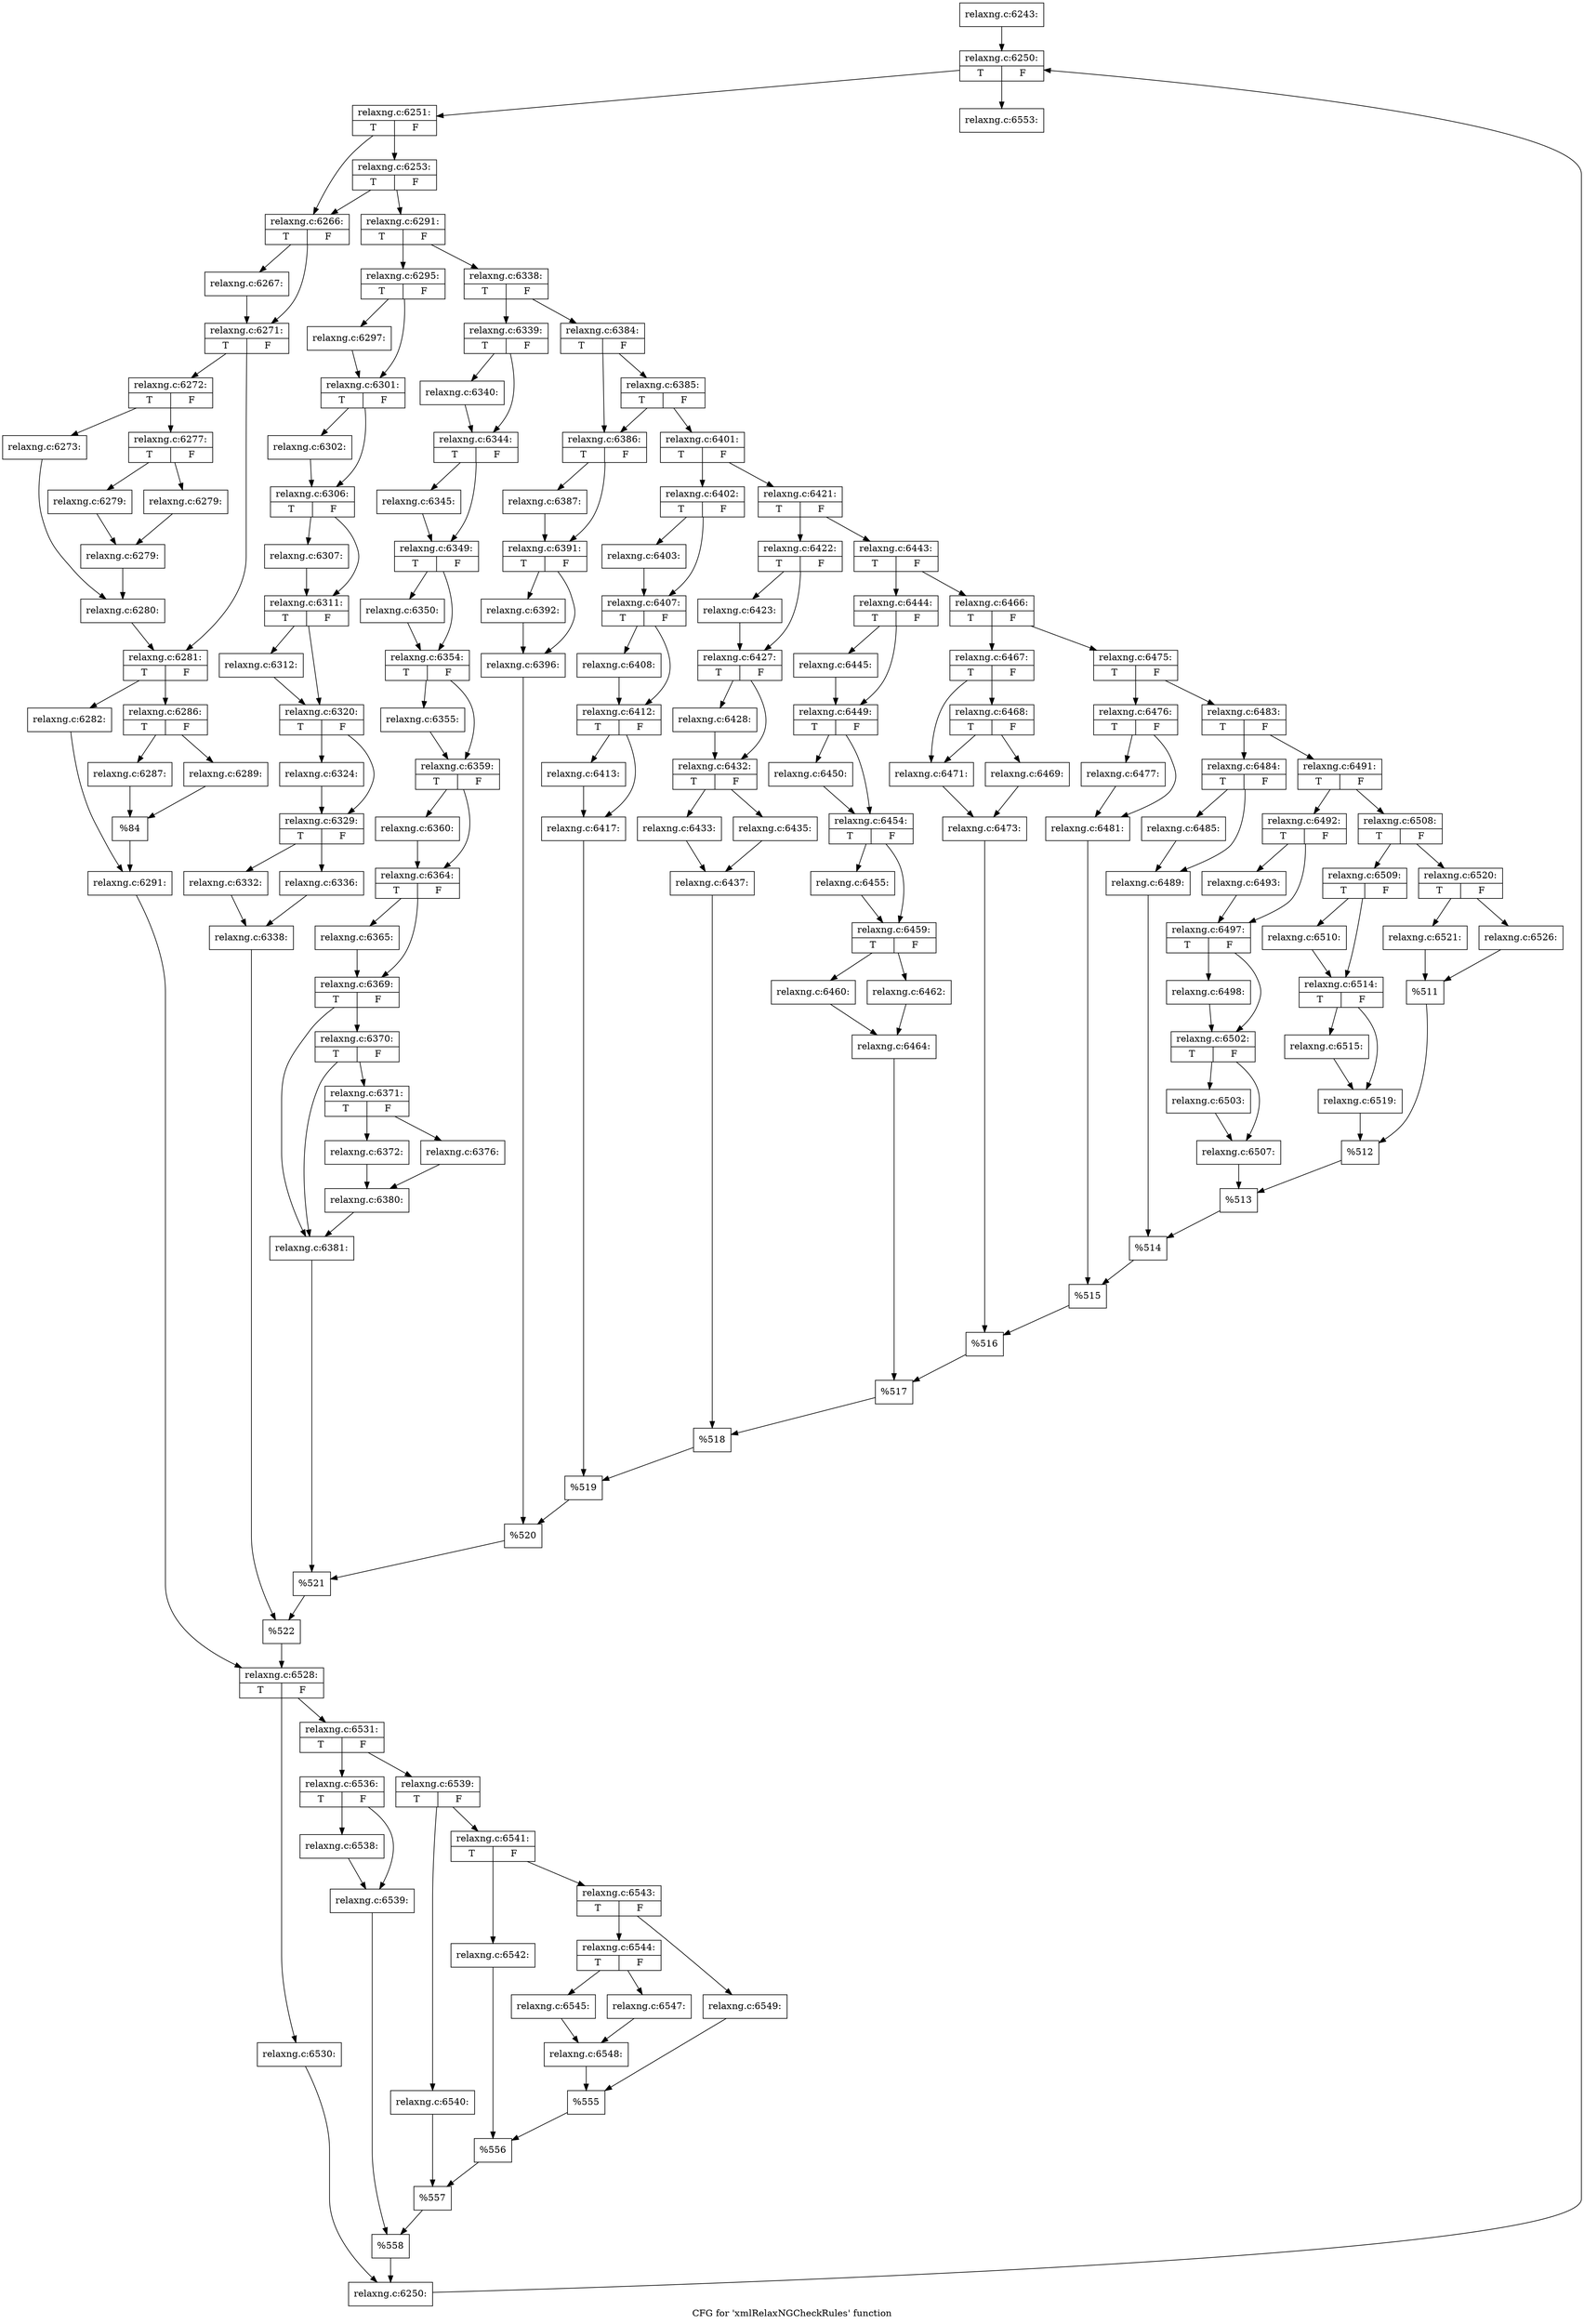 digraph "CFG for 'xmlRelaxNGCheckRules' function" {
	label="CFG for 'xmlRelaxNGCheckRules' function";

	Node0x3d83010 [shape=record,label="{relaxng.c:6243:}"];
	Node0x3d83010 -> Node0x3da1f40;
	Node0x3da1f40 [shape=record,label="{relaxng.c:6250:|{<s0>T|<s1>F}}"];
	Node0x3da1f40 -> Node0x3da2330;
	Node0x3da1f40 -> Node0x3da2160;
	Node0x3da2330 [shape=record,label="{relaxng.c:6251:|{<s0>T|<s1>F}}"];
	Node0x3da2330 -> Node0x3da2580;
	Node0x3da2330 -> Node0x3da2670;
	Node0x3da2670 [shape=record,label="{relaxng.c:6253:|{<s0>T|<s1>F}}"];
	Node0x3da2670 -> Node0x3da2580;
	Node0x3da2670 -> Node0x3da2620;
	Node0x3da2580 [shape=record,label="{relaxng.c:6266:|{<s0>T|<s1>F}}"];
	Node0x3da2580 -> Node0x3da2e60;
	Node0x3da2580 -> Node0x3da2eb0;
	Node0x3da2e60 [shape=record,label="{relaxng.c:6267:}"];
	Node0x3da2e60 -> Node0x3da2eb0;
	Node0x3da2eb0 [shape=record,label="{relaxng.c:6271:|{<s0>T|<s1>F}}"];
	Node0x3da2eb0 -> Node0x3c37a40;
	Node0x3da2eb0 -> Node0x3c37a90;
	Node0x3c37a40 [shape=record,label="{relaxng.c:6272:|{<s0>T|<s1>F}}"];
	Node0x3c37a40 -> Node0x3c37f80;
	Node0x3c37a40 -> Node0x3c38020;
	Node0x3c37f80 [shape=record,label="{relaxng.c:6273:}"];
	Node0x3c37f80 -> Node0x3c37fd0;
	Node0x3c38020 [shape=record,label="{relaxng.c:6277:|{<s0>T|<s1>F}}"];
	Node0x3c38020 -> Node0x3c3eca0;
	Node0x3c38020 -> Node0x3c3ecf0;
	Node0x3c3eca0 [shape=record,label="{relaxng.c:6279:}"];
	Node0x3c3eca0 -> Node0x3c3ed40;
	Node0x3c3ecf0 [shape=record,label="{relaxng.c:6279:}"];
	Node0x3c3ecf0 -> Node0x3c3ed40;
	Node0x3c3ed40 [shape=record,label="{relaxng.c:6279:}"];
	Node0x3c3ed40 -> Node0x3c37fd0;
	Node0x3c37fd0 [shape=record,label="{relaxng.c:6280:}"];
	Node0x3c37fd0 -> Node0x3c37a90;
	Node0x3c37a90 [shape=record,label="{relaxng.c:6281:|{<s0>T|<s1>F}}"];
	Node0x3c37a90 -> Node0x3da75a0;
	Node0x3c37a90 -> Node0x3da7640;
	Node0x3da75a0 [shape=record,label="{relaxng.c:6282:}"];
	Node0x3da75a0 -> Node0x3da75f0;
	Node0x3da7640 [shape=record,label="{relaxng.c:6286:|{<s0>T|<s1>F}}"];
	Node0x3da7640 -> Node0x3da8970;
	Node0x3da7640 -> Node0x3da8a10;
	Node0x3da8970 [shape=record,label="{relaxng.c:6287:}"];
	Node0x3da8970 -> Node0x3da89c0;
	Node0x3da8a10 [shape=record,label="{relaxng.c:6289:}"];
	Node0x3da8a10 -> Node0x3da89c0;
	Node0x3da89c0 [shape=record,label="{%84}"];
	Node0x3da89c0 -> Node0x3da75f0;
	Node0x3da75f0 [shape=record,label="{relaxng.c:6291:}"];
	Node0x3da75f0 -> Node0x3da25d0;
	Node0x3da2620 [shape=record,label="{relaxng.c:6291:|{<s0>T|<s1>F}}"];
	Node0x3da2620 -> Node0x3da97f0;
	Node0x3da2620 -> Node0x3da9890;
	Node0x3da97f0 [shape=record,label="{relaxng.c:6295:|{<s0>T|<s1>F}}"];
	Node0x3da97f0 -> Node0x3daa5c0;
	Node0x3da97f0 -> Node0x3daa8e0;
	Node0x3daa5c0 [shape=record,label="{relaxng.c:6297:}"];
	Node0x3daa5c0 -> Node0x3daa8e0;
	Node0x3daa8e0 [shape=record,label="{relaxng.c:6301:|{<s0>T|<s1>F}}"];
	Node0x3daa8e0 -> Node0x3dab050;
	Node0x3daa8e0 -> Node0x3dab0a0;
	Node0x3dab050 [shape=record,label="{relaxng.c:6302:}"];
	Node0x3dab050 -> Node0x3dab0a0;
	Node0x3dab0a0 [shape=record,label="{relaxng.c:6306:|{<s0>T|<s1>F}}"];
	Node0x3dab0a0 -> Node0x3dabab0;
	Node0x3dab0a0 -> Node0x3dabb00;
	Node0x3dabab0 [shape=record,label="{relaxng.c:6307:}"];
	Node0x3dabab0 -> Node0x3dabb00;
	Node0x3dabb00 [shape=record,label="{relaxng.c:6311:|{<s0>T|<s1>F}}"];
	Node0x3dabb00 -> Node0x3dac510;
	Node0x3dabb00 -> Node0x3dac560;
	Node0x3dac510 [shape=record,label="{relaxng.c:6312:}"];
	Node0x3dac510 -> Node0x3dac560;
	Node0x3dac560 [shape=record,label="{relaxng.c:6320:|{<s0>T|<s1>F}}"];
	Node0x3dac560 -> Node0x3dad580;
	Node0x3dac560 -> Node0x3dad5d0;
	Node0x3dad580 [shape=record,label="{relaxng.c:6324:}"];
	Node0x3dad580 -> Node0x3dad5d0;
	Node0x3dad5d0 [shape=record,label="{relaxng.c:6329:|{<s0>T|<s1>F}}"];
	Node0x3dad5d0 -> Node0x3dae770;
	Node0x3dad5d0 -> Node0x3dae810;
	Node0x3dae770 [shape=record,label="{relaxng.c:6332:}"];
	Node0x3dae770 -> Node0x3dae7c0;
	Node0x3dae810 [shape=record,label="{relaxng.c:6336:}"];
	Node0x3dae810 -> Node0x3dae7c0;
	Node0x3dae7c0 [shape=record,label="{relaxng.c:6338:}"];
	Node0x3dae7c0 -> Node0x3da9840;
	Node0x3da9890 [shape=record,label="{relaxng.c:6338:|{<s0>T|<s1>F}}"];
	Node0x3da9890 -> Node0x3daf620;
	Node0x3da9890 -> Node0x3daf6c0;
	Node0x3daf620 [shape=record,label="{relaxng.c:6339:|{<s0>T|<s1>F}}"];
	Node0x3daf620 -> Node0x3dafbb0;
	Node0x3daf620 -> Node0x3dafc00;
	Node0x3dafbb0 [shape=record,label="{relaxng.c:6340:}"];
	Node0x3dafbb0 -> Node0x3dafc00;
	Node0x3dafc00 [shape=record,label="{relaxng.c:6344:|{<s0>T|<s1>F}}"];
	Node0x3dafc00 -> Node0x3db06b0;
	Node0x3dafc00 -> Node0x3db0700;
	Node0x3db06b0 [shape=record,label="{relaxng.c:6345:}"];
	Node0x3db06b0 -> Node0x3db0700;
	Node0x3db0700 [shape=record,label="{relaxng.c:6349:|{<s0>T|<s1>F}}"];
	Node0x3db0700 -> Node0x3db1210;
	Node0x3db0700 -> Node0x3db1260;
	Node0x3db1210 [shape=record,label="{relaxng.c:6350:}"];
	Node0x3db1210 -> Node0x3db1260;
	Node0x3db1260 [shape=record,label="{relaxng.c:6354:|{<s0>T|<s1>F}}"];
	Node0x3db1260 -> Node0x3db1d70;
	Node0x3db1260 -> Node0x3db1dc0;
	Node0x3db1d70 [shape=record,label="{relaxng.c:6355:}"];
	Node0x3db1d70 -> Node0x3db1dc0;
	Node0x3db1dc0 [shape=record,label="{relaxng.c:6359:|{<s0>T|<s1>F}}"];
	Node0x3db1dc0 -> Node0x3db2920;
	Node0x3db1dc0 -> Node0x3db2970;
	Node0x3db2920 [shape=record,label="{relaxng.c:6360:}"];
	Node0x3db2920 -> Node0x3db2970;
	Node0x3db2970 [shape=record,label="{relaxng.c:6364:|{<s0>T|<s1>F}}"];
	Node0x3db2970 -> Node0x3db3480;
	Node0x3db2970 -> Node0x3db34d0;
	Node0x3db3480 [shape=record,label="{relaxng.c:6365:}"];
	Node0x3db3480 -> Node0x3db34d0;
	Node0x3db34d0 [shape=record,label="{relaxng.c:6369:|{<s0>T|<s1>F}}"];
	Node0x3db34d0 -> Node0x3db4030;
	Node0x3db34d0 -> Node0x3db4080;
	Node0x3db4080 [shape=record,label="{relaxng.c:6370:|{<s0>T|<s1>F}}"];
	Node0x3db4080 -> Node0x3db3fe0;
	Node0x3db4080 -> Node0x3db4030;
	Node0x3db3fe0 [shape=record,label="{relaxng.c:6371:|{<s0>T|<s1>F}}"];
	Node0x3db3fe0 -> Node0x3db4820;
	Node0x3db3fe0 -> Node0x3db48c0;
	Node0x3db4820 [shape=record,label="{relaxng.c:6372:}"];
	Node0x3db4820 -> Node0x3db4870;
	Node0x3db48c0 [shape=record,label="{relaxng.c:6376:}"];
	Node0x3db48c0 -> Node0x3db4870;
	Node0x3db4870 [shape=record,label="{relaxng.c:6380:}"];
	Node0x3db4870 -> Node0x3db4030;
	Node0x3db4030 [shape=record,label="{relaxng.c:6381:}"];
	Node0x3db4030 -> Node0x3daf670;
	Node0x3daf6c0 [shape=record,label="{relaxng.c:6384:|{<s0>T|<s1>F}}"];
	Node0x3daf6c0 -> Node0x3db6630;
	Node0x3daf6c0 -> Node0x3db6720;
	Node0x3db6720 [shape=record,label="{relaxng.c:6385:|{<s0>T|<s1>F}}"];
	Node0x3db6720 -> Node0x3db6630;
	Node0x3db6720 -> Node0x3db66d0;
	Node0x3db6630 [shape=record,label="{relaxng.c:6386:|{<s0>T|<s1>F}}"];
	Node0x3db6630 -> Node0x3db6f70;
	Node0x3db6630 -> Node0x3db6fc0;
	Node0x3db6f70 [shape=record,label="{relaxng.c:6387:}"];
	Node0x3db6f70 -> Node0x3db6fc0;
	Node0x3db6fc0 [shape=record,label="{relaxng.c:6391:|{<s0>T|<s1>F}}"];
	Node0x3db6fc0 -> Node0x3db7a70;
	Node0x3db6fc0 -> Node0x3db7ac0;
	Node0x3db7a70 [shape=record,label="{relaxng.c:6392:}"];
	Node0x3db7a70 -> Node0x3db7ac0;
	Node0x3db7ac0 [shape=record,label="{relaxng.c:6396:}"];
	Node0x3db7ac0 -> Node0x3db6680;
	Node0x3db66d0 [shape=record,label="{relaxng.c:6401:|{<s0>T|<s1>F}}"];
	Node0x3db66d0 -> Node0x378e410;
	Node0x3db66d0 -> Node0x3db9a20;
	Node0x378e410 [shape=record,label="{relaxng.c:6402:|{<s0>T|<s1>F}}"];
	Node0x378e410 -> Node0x3db9f10;
	Node0x378e410 -> Node0x3db9f60;
	Node0x3db9f10 [shape=record,label="{relaxng.c:6403:}"];
	Node0x3db9f10 -> Node0x3db9f60;
	Node0x3db9f60 [shape=record,label="{relaxng.c:6407:|{<s0>T|<s1>F}}"];
	Node0x3db9f60 -> Node0x3dba7a0;
	Node0x3db9f60 -> Node0x3dba7f0;
	Node0x3dba7a0 [shape=record,label="{relaxng.c:6408:}"];
	Node0x3dba7a0 -> Node0x3dba7f0;
	Node0x3dba7f0 [shape=record,label="{relaxng.c:6412:|{<s0>T|<s1>F}}"];
	Node0x3dba7f0 -> Node0x3dbb200;
	Node0x3dba7f0 -> Node0x3dbb250;
	Node0x3dbb200 [shape=record,label="{relaxng.c:6413:}"];
	Node0x3dbb200 -> Node0x3dbb250;
	Node0x3dbb250 [shape=record,label="{relaxng.c:6417:}"];
	Node0x3dbb250 -> Node0x3db9a70;
	Node0x3db9a20 [shape=record,label="{relaxng.c:6421:|{<s0>T|<s1>F}}"];
	Node0x3db9a20 -> Node0x3dbc5a0;
	Node0x3db9a20 -> Node0x3dbc640;
	Node0x3dbc5a0 [shape=record,label="{relaxng.c:6422:|{<s0>T|<s1>F}}"];
	Node0x3dbc5a0 -> Node0x3dbcab0;
	Node0x3dbc5a0 -> Node0x3dbcb00;
	Node0x3dbcab0 [shape=record,label="{relaxng.c:6423:}"];
	Node0x3dbcab0 -> Node0x3dbcb00;
	Node0x3dbcb00 [shape=record,label="{relaxng.c:6427:|{<s0>T|<s1>F}}"];
	Node0x3dbcb00 -> Node0x3dbd4b0;
	Node0x3dbcb00 -> Node0x3dbd500;
	Node0x3dbd4b0 [shape=record,label="{relaxng.c:6428:}"];
	Node0x3dbd4b0 -> Node0x3dbd500;
	Node0x3dbd500 [shape=record,label="{relaxng.c:6432:|{<s0>T|<s1>F}}"];
	Node0x3dbd500 -> Node0x3dbe000;
	Node0x3dbd500 -> Node0x3dbe0a0;
	Node0x3dbe000 [shape=record,label="{relaxng.c:6433:}"];
	Node0x3dbe000 -> Node0x3dbe050;
	Node0x3dbe0a0 [shape=record,label="{relaxng.c:6435:}"];
	Node0x3dbe0a0 -> Node0x3dbe050;
	Node0x3dbe050 [shape=record,label="{relaxng.c:6437:}"];
	Node0x3dbe050 -> Node0x3dbc5f0;
	Node0x3dbc640 [shape=record,label="{relaxng.c:6443:|{<s0>T|<s1>F}}"];
	Node0x3dbc640 -> Node0x3dbf1f0;
	Node0x3dbc640 -> Node0x3dbf290;
	Node0x3dbf1f0 [shape=record,label="{relaxng.c:6444:|{<s0>T|<s1>F}}"];
	Node0x3dbf1f0 -> Node0x3dbf780;
	Node0x3dbf1f0 -> Node0x3dbf7d0;
	Node0x3dbf780 [shape=record,label="{relaxng.c:6445:}"];
	Node0x3dbf780 -> Node0x3dbf7d0;
	Node0x3dbf7d0 [shape=record,label="{relaxng.c:6449:|{<s0>T|<s1>F}}"];
	Node0x3dbf7d0 -> Node0x3dc0280;
	Node0x3dbf7d0 -> Node0x3dc02d0;
	Node0x3dc0280 [shape=record,label="{relaxng.c:6450:}"];
	Node0x3dc0280 -> Node0x3dc02d0;
	Node0x3dc02d0 [shape=record,label="{relaxng.c:6454:|{<s0>T|<s1>F}}"];
	Node0x3dc02d0 -> Node0x3baf370;
	Node0x3dc02d0 -> Node0x3baf3c0;
	Node0x3baf370 [shape=record,label="{relaxng.c:6455:}"];
	Node0x3baf370 -> Node0x3baf3c0;
	Node0x3baf3c0 [shape=record,label="{relaxng.c:6459:|{<s0>T|<s1>F}}"];
	Node0x3baf3c0 -> Node0x3bafe90;
	Node0x3baf3c0 -> Node0x3baff30;
	Node0x3bafe90 [shape=record,label="{relaxng.c:6460:}"];
	Node0x3bafe90 -> Node0x3bafee0;
	Node0x3baff30 [shape=record,label="{relaxng.c:6462:}"];
	Node0x3baff30 -> Node0x3bafee0;
	Node0x3bafee0 [shape=record,label="{relaxng.c:6464:}"];
	Node0x3bafee0 -> Node0x3dbf240;
	Node0x3dbf290 [shape=record,label="{relaxng.c:6466:|{<s0>T|<s1>F}}"];
	Node0x3dbf290 -> Node0x3bb0e90;
	Node0x3dbf290 -> Node0x3bb0f30;
	Node0x3bb0e90 [shape=record,label="{relaxng.c:6467:|{<s0>T|<s1>F}}"];
	Node0x3bb0e90 -> Node0x3bb2f80;
	Node0x3bb0e90 -> Node0x3bb2f30;
	Node0x3bb2f80 [shape=record,label="{relaxng.c:6468:|{<s0>T|<s1>F}}"];
	Node0x3bb2f80 -> Node0x3bb2e90;
	Node0x3bb2f80 -> Node0x3bb2f30;
	Node0x3bb2e90 [shape=record,label="{relaxng.c:6469:}"];
	Node0x3bb2e90 -> Node0x3bb2ee0;
	Node0x3bb2f30 [shape=record,label="{relaxng.c:6471:}"];
	Node0x3bb2f30 -> Node0x3bb2ee0;
	Node0x3bb2ee0 [shape=record,label="{relaxng.c:6473:}"];
	Node0x3bb2ee0 -> Node0x3bb0ee0;
	Node0x3bb0f30 [shape=record,label="{relaxng.c:6475:|{<s0>T|<s1>F}}"];
	Node0x3bb0f30 -> Node0x3dc7bf0;
	Node0x3bb0f30 -> Node0x3dc7c90;
	Node0x3dc7bf0 [shape=record,label="{relaxng.c:6476:|{<s0>T|<s1>F}}"];
	Node0x3dc7bf0 -> Node0x3dc8180;
	Node0x3dc7bf0 -> Node0x3dc81d0;
	Node0x3dc8180 [shape=record,label="{relaxng.c:6477:}"];
	Node0x3dc8180 -> Node0x3dc81d0;
	Node0x3dc81d0 [shape=record,label="{relaxng.c:6481:}"];
	Node0x3dc81d0 -> Node0x3dc7c40;
	Node0x3dc7c90 [shape=record,label="{relaxng.c:6483:|{<s0>T|<s1>F}}"];
	Node0x3dc7c90 -> Node0x3dc93e0;
	Node0x3dc7c90 -> Node0x3dc9480;
	Node0x3dc93e0 [shape=record,label="{relaxng.c:6484:|{<s0>T|<s1>F}}"];
	Node0x3dc93e0 -> Node0x3dc9970;
	Node0x3dc93e0 -> Node0x3dc99c0;
	Node0x3dc9970 [shape=record,label="{relaxng.c:6485:}"];
	Node0x3dc9970 -> Node0x3dc99c0;
	Node0x3dc99c0 [shape=record,label="{relaxng.c:6489:}"];
	Node0x3dc99c0 -> Node0x3dc9430;
	Node0x3dc9480 [shape=record,label="{relaxng.c:6491:|{<s0>T|<s1>F}}"];
	Node0x3dc9480 -> Node0x3dcabd0;
	Node0x3dc9480 -> Node0x3dcac70;
	Node0x3dcabd0 [shape=record,label="{relaxng.c:6492:|{<s0>T|<s1>F}}"];
	Node0x3dcabd0 -> Node0x3dcb160;
	Node0x3dcabd0 -> Node0x3dcb1b0;
	Node0x3dcb160 [shape=record,label="{relaxng.c:6493:}"];
	Node0x3dcb160 -> Node0x3dcb1b0;
	Node0x3dcb1b0 [shape=record,label="{relaxng.c:6497:|{<s0>T|<s1>F}}"];
	Node0x3dcb1b0 -> Node0x3dcbc50;
	Node0x3dcb1b0 -> Node0x3dcbca0;
	Node0x3dcbc50 [shape=record,label="{relaxng.c:6498:}"];
	Node0x3dcbc50 -> Node0x3dcbca0;
	Node0x3dcbca0 [shape=record,label="{relaxng.c:6502:|{<s0>T|<s1>F}}"];
	Node0x3dcbca0 -> Node0x3dcc7b0;
	Node0x3dcbca0 -> Node0x3dcc800;
	Node0x3dcc7b0 [shape=record,label="{relaxng.c:6503:}"];
	Node0x3dcc7b0 -> Node0x3dcc800;
	Node0x3dcc800 [shape=record,label="{relaxng.c:6507:}"];
	Node0x3dcc800 -> Node0x3dcac20;
	Node0x3dcac70 [shape=record,label="{relaxng.c:6508:|{<s0>T|<s1>F}}"];
	Node0x3dcac70 -> Node0x3dcd4d0;
	Node0x3dcac70 -> Node0x3dcd570;
	Node0x3dcd4d0 [shape=record,label="{relaxng.c:6509:|{<s0>T|<s1>F}}"];
	Node0x3dcd4d0 -> Node0x3dcda60;
	Node0x3dcd4d0 -> Node0x3dcdab0;
	Node0x3dcda60 [shape=record,label="{relaxng.c:6510:}"];
	Node0x3dcda60 -> Node0x3dcdab0;
	Node0x3dcdab0 [shape=record,label="{relaxng.c:6514:|{<s0>T|<s1>F}}"];
	Node0x3dcdab0 -> Node0x3dce560;
	Node0x3dcdab0 -> Node0x3dce5b0;
	Node0x3dce560 [shape=record,label="{relaxng.c:6515:}"];
	Node0x3dce560 -> Node0x3dce5b0;
	Node0x3dce5b0 [shape=record,label="{relaxng.c:6519:}"];
	Node0x3dce5b0 -> Node0x3dcd520;
	Node0x3dcd570 [shape=record,label="{relaxng.c:6520:|{<s0>T|<s1>F}}"];
	Node0x3dcd570 -> Node0x3dcf280;
	Node0x3dcd570 -> Node0x3dcf320;
	Node0x3dcf280 [shape=record,label="{relaxng.c:6521:}"];
	Node0x3dcf280 -> Node0x3dcf2d0;
	Node0x3dcf320 [shape=record,label="{relaxng.c:6526:}"];
	Node0x3dcf320 -> Node0x3dcf2d0;
	Node0x3dcf2d0 [shape=record,label="{%511}"];
	Node0x3dcf2d0 -> Node0x3dcd520;
	Node0x3dcd520 [shape=record,label="{%512}"];
	Node0x3dcd520 -> Node0x3dcac20;
	Node0x3dcac20 [shape=record,label="{%513}"];
	Node0x3dcac20 -> Node0x3dc9430;
	Node0x3dc9430 [shape=record,label="{%514}"];
	Node0x3dc9430 -> Node0x3dc7c40;
	Node0x3dc7c40 [shape=record,label="{%515}"];
	Node0x3dc7c40 -> Node0x3bb0ee0;
	Node0x3bb0ee0 [shape=record,label="{%516}"];
	Node0x3bb0ee0 -> Node0x3dbf240;
	Node0x3dbf240 [shape=record,label="{%517}"];
	Node0x3dbf240 -> Node0x3dbc5f0;
	Node0x3dbc5f0 [shape=record,label="{%518}"];
	Node0x3dbc5f0 -> Node0x3db9a70;
	Node0x3db9a70 [shape=record,label="{%519}"];
	Node0x3db9a70 -> Node0x3db6680;
	Node0x3db6680 [shape=record,label="{%520}"];
	Node0x3db6680 -> Node0x3daf670;
	Node0x3daf670 [shape=record,label="{%521}"];
	Node0x3daf670 -> Node0x3da9840;
	Node0x3da9840 [shape=record,label="{%522}"];
	Node0x3da9840 -> Node0x3da25d0;
	Node0x3da25d0 [shape=record,label="{relaxng.c:6528:|{<s0>T|<s1>F}}"];
	Node0x3da25d0 -> Node0x3db9740;
	Node0x3da25d0 -> Node0x3dd1940;
	Node0x3db9740 [shape=record,label="{relaxng.c:6530:}"];
	Node0x3db9740 -> Node0x3dcffc0;
	Node0x3dd1940 [shape=record,label="{relaxng.c:6531:|{<s0>T|<s1>F}}"];
	Node0x3dd1940 -> Node0x3dd1fb0;
	Node0x3dd1940 -> Node0x3dd2050;
	Node0x3dd1fb0 [shape=record,label="{relaxng.c:6536:|{<s0>T|<s1>F}}"];
	Node0x3dd1fb0 -> Node0x3dd2600;
	Node0x3dd1fb0 -> Node0x3dd2650;
	Node0x3dd2600 [shape=record,label="{relaxng.c:6538:}"];
	Node0x3dd2600 -> Node0x3dd2650;
	Node0x3dd2650 [shape=record,label="{relaxng.c:6539:}"];
	Node0x3dd2650 -> Node0x3dd2000;
	Node0x3dd2050 [shape=record,label="{relaxng.c:6539:|{<s0>T|<s1>F}}"];
	Node0x3dd2050 -> Node0x3dd2d70;
	Node0x3dd2050 -> Node0x3dd3220;
	Node0x3dd2d70 [shape=record,label="{relaxng.c:6540:}"];
	Node0x3dd2d70 -> Node0x3dd31d0;
	Node0x3dd3220 [shape=record,label="{relaxng.c:6541:|{<s0>T|<s1>F}}"];
	Node0x3dd3220 -> Node0x3dd3650;
	Node0x3dd3220 -> Node0x3dd36f0;
	Node0x3dd3650 [shape=record,label="{relaxng.c:6542:}"];
	Node0x3dd3650 -> Node0x3dd36a0;
	Node0x3dd36f0 [shape=record,label="{relaxng.c:6543:|{<s0>T|<s1>F}}"];
	Node0x3dd36f0 -> Node0x3dd3ba0;
	Node0x3dd36f0 -> Node0x3dd3c40;
	Node0x3dd3ba0 [shape=record,label="{relaxng.c:6544:|{<s0>T|<s1>F}}"];
	Node0x3dd3ba0 -> Node0x3dd3f80;
	Node0x3dd3ba0 -> Node0x3dd4020;
	Node0x3dd3f80 [shape=record,label="{relaxng.c:6545:}"];
	Node0x3dd3f80 -> Node0x3dd3fd0;
	Node0x3dd4020 [shape=record,label="{relaxng.c:6547:}"];
	Node0x3dd4020 -> Node0x3dd3fd0;
	Node0x3dd3fd0 [shape=record,label="{relaxng.c:6548:}"];
	Node0x3dd3fd0 -> Node0x3dd3bf0;
	Node0x3dd3c40 [shape=record,label="{relaxng.c:6549:}"];
	Node0x3dd3c40 -> Node0x3dd3bf0;
	Node0x3dd3bf0 [shape=record,label="{%555}"];
	Node0x3dd3bf0 -> Node0x3dd36a0;
	Node0x3dd36a0 [shape=record,label="{%556}"];
	Node0x3dd36a0 -> Node0x3dd31d0;
	Node0x3dd31d0 [shape=record,label="{%557}"];
	Node0x3dd31d0 -> Node0x3dd2000;
	Node0x3dd2000 [shape=record,label="{%558}"];
	Node0x3dd2000 -> Node0x3dcffc0;
	Node0x3dcffc0 [shape=record,label="{relaxng.c:6250:}"];
	Node0x3dcffc0 -> Node0x3da1f40;
	Node0x3da2160 [shape=record,label="{relaxng.c:6553:}"];
}
